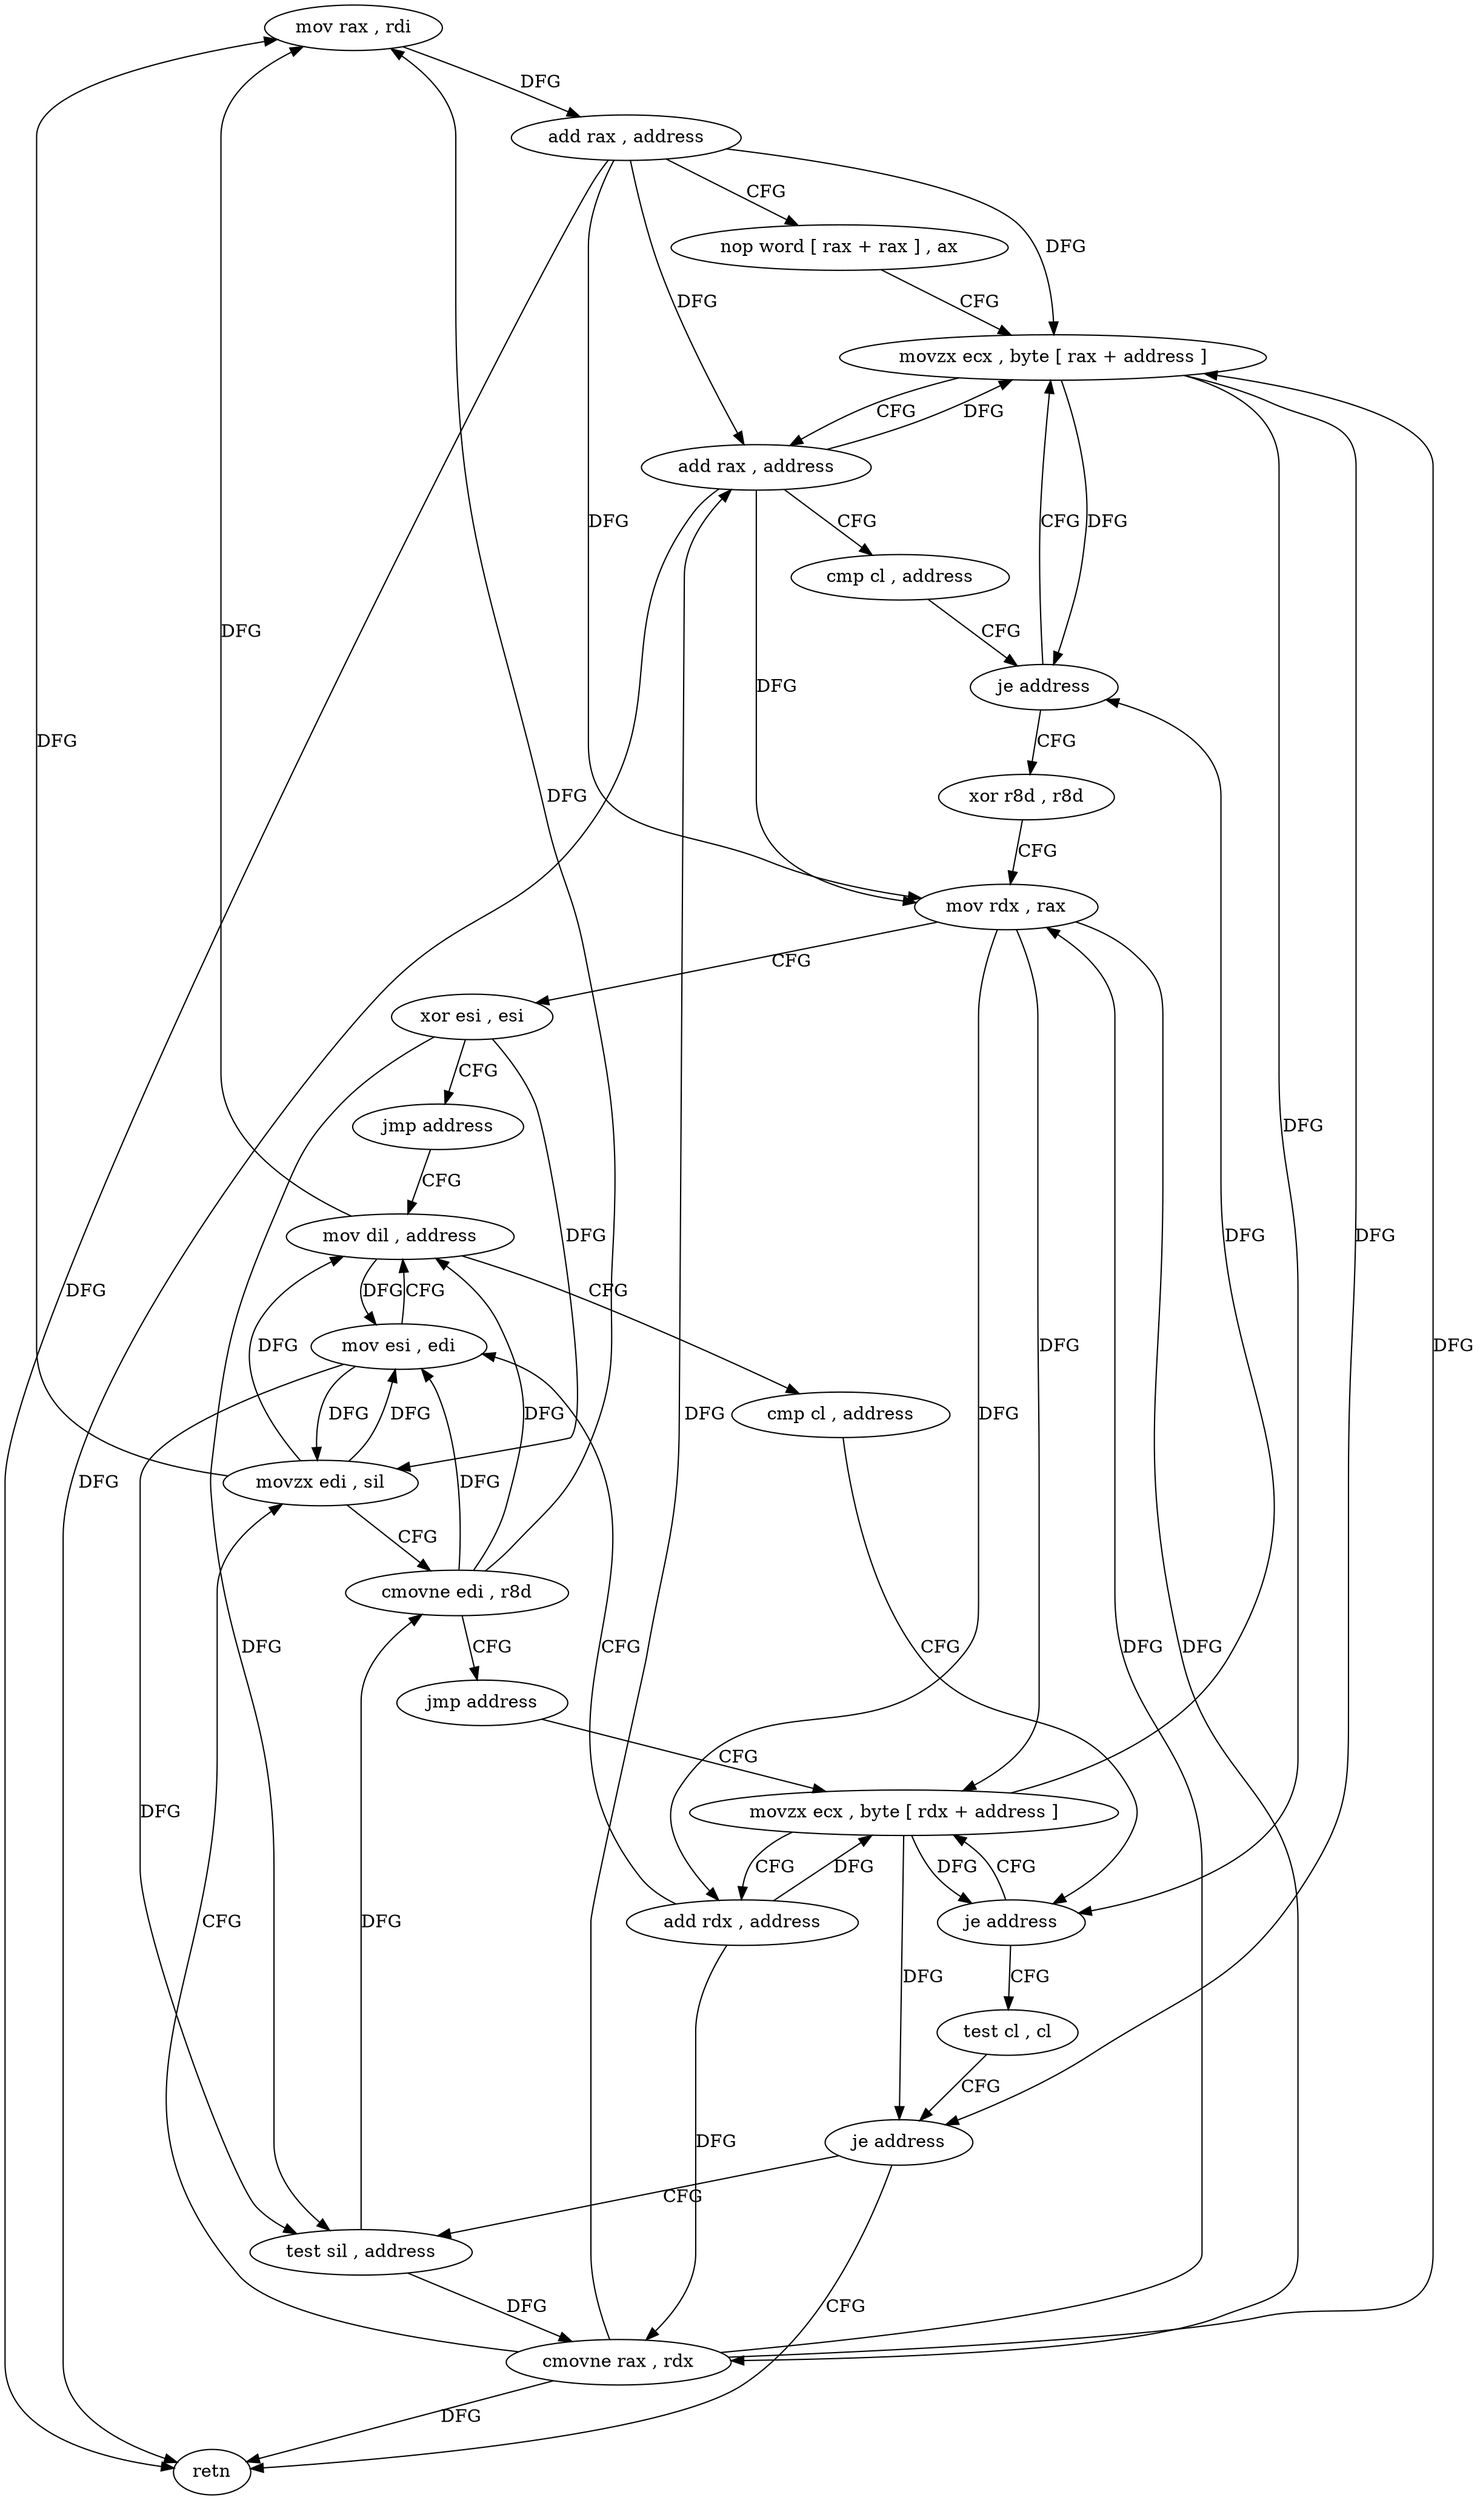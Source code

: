 digraph "func" {
"4213232" [label = "mov rax , rdi" ]
"4213235" [label = "add rax , address" ]
"4213239" [label = "nop word [ rax + rax ] , ax" ]
"4213248" [label = "movzx ecx , byte [ rax + address ]" ]
"4213252" [label = "add rax , address" ]
"4213256" [label = "cmp cl , address" ]
"4213259" [label = "je address" ]
"4213261" [label = "xor r8d , r8d" ]
"4213264" [label = "mov rdx , rax" ]
"4213267" [label = "xor esi , esi" ]
"4213269" [label = "jmp address" ]
"4213290" [label = "mov dil , address" ]
"4213293" [label = "cmp cl , address" ]
"4213296" [label = "je address" ]
"4213280" [label = "movzx ecx , byte [ rdx + address ]" ]
"4213298" [label = "test cl , cl" ]
"4213284" [label = "add rdx , address" ]
"4213288" [label = "mov esi , edi" ]
"4213300" [label = "je address" ]
"4213320" [label = "retn" ]
"4213302" [label = "test sil , address" ]
"4213306" [label = "cmovne rax , rdx" ]
"4213310" [label = "movzx edi , sil" ]
"4213314" [label = "cmovne edi , r8d" ]
"4213318" [label = "jmp address" ]
"4213232" -> "4213235" [ label = "DFG" ]
"4213235" -> "4213239" [ label = "CFG" ]
"4213235" -> "4213248" [ label = "DFG" ]
"4213235" -> "4213252" [ label = "DFG" ]
"4213235" -> "4213264" [ label = "DFG" ]
"4213235" -> "4213320" [ label = "DFG" ]
"4213239" -> "4213248" [ label = "CFG" ]
"4213248" -> "4213252" [ label = "CFG" ]
"4213248" -> "4213259" [ label = "DFG" ]
"4213248" -> "4213296" [ label = "DFG" ]
"4213248" -> "4213300" [ label = "DFG" ]
"4213252" -> "4213256" [ label = "CFG" ]
"4213252" -> "4213248" [ label = "DFG" ]
"4213252" -> "4213264" [ label = "DFG" ]
"4213252" -> "4213320" [ label = "DFG" ]
"4213256" -> "4213259" [ label = "CFG" ]
"4213259" -> "4213248" [ label = "CFG" ]
"4213259" -> "4213261" [ label = "CFG" ]
"4213261" -> "4213264" [ label = "CFG" ]
"4213264" -> "4213267" [ label = "CFG" ]
"4213264" -> "4213280" [ label = "DFG" ]
"4213264" -> "4213284" [ label = "DFG" ]
"4213264" -> "4213306" [ label = "DFG" ]
"4213267" -> "4213269" [ label = "CFG" ]
"4213267" -> "4213302" [ label = "DFG" ]
"4213267" -> "4213310" [ label = "DFG" ]
"4213269" -> "4213290" [ label = "CFG" ]
"4213290" -> "4213293" [ label = "CFG" ]
"4213290" -> "4213232" [ label = "DFG" ]
"4213290" -> "4213288" [ label = "DFG" ]
"4213293" -> "4213296" [ label = "CFG" ]
"4213296" -> "4213280" [ label = "CFG" ]
"4213296" -> "4213298" [ label = "CFG" ]
"4213280" -> "4213284" [ label = "CFG" ]
"4213280" -> "4213259" [ label = "DFG" ]
"4213280" -> "4213296" [ label = "DFG" ]
"4213280" -> "4213300" [ label = "DFG" ]
"4213298" -> "4213300" [ label = "CFG" ]
"4213284" -> "4213288" [ label = "CFG" ]
"4213284" -> "4213280" [ label = "DFG" ]
"4213284" -> "4213306" [ label = "DFG" ]
"4213288" -> "4213290" [ label = "CFG" ]
"4213288" -> "4213302" [ label = "DFG" ]
"4213288" -> "4213310" [ label = "DFG" ]
"4213300" -> "4213320" [ label = "CFG" ]
"4213300" -> "4213302" [ label = "CFG" ]
"4213302" -> "4213306" [ label = "DFG" ]
"4213302" -> "4213314" [ label = "DFG" ]
"4213306" -> "4213310" [ label = "CFG" ]
"4213306" -> "4213248" [ label = "DFG" ]
"4213306" -> "4213252" [ label = "DFG" ]
"4213306" -> "4213264" [ label = "DFG" ]
"4213306" -> "4213320" [ label = "DFG" ]
"4213310" -> "4213314" [ label = "CFG" ]
"4213310" -> "4213232" [ label = "DFG" ]
"4213310" -> "4213290" [ label = "DFG" ]
"4213310" -> "4213288" [ label = "DFG" ]
"4213314" -> "4213318" [ label = "CFG" ]
"4213314" -> "4213232" [ label = "DFG" ]
"4213314" -> "4213290" [ label = "DFG" ]
"4213314" -> "4213288" [ label = "DFG" ]
"4213318" -> "4213280" [ label = "CFG" ]
}
